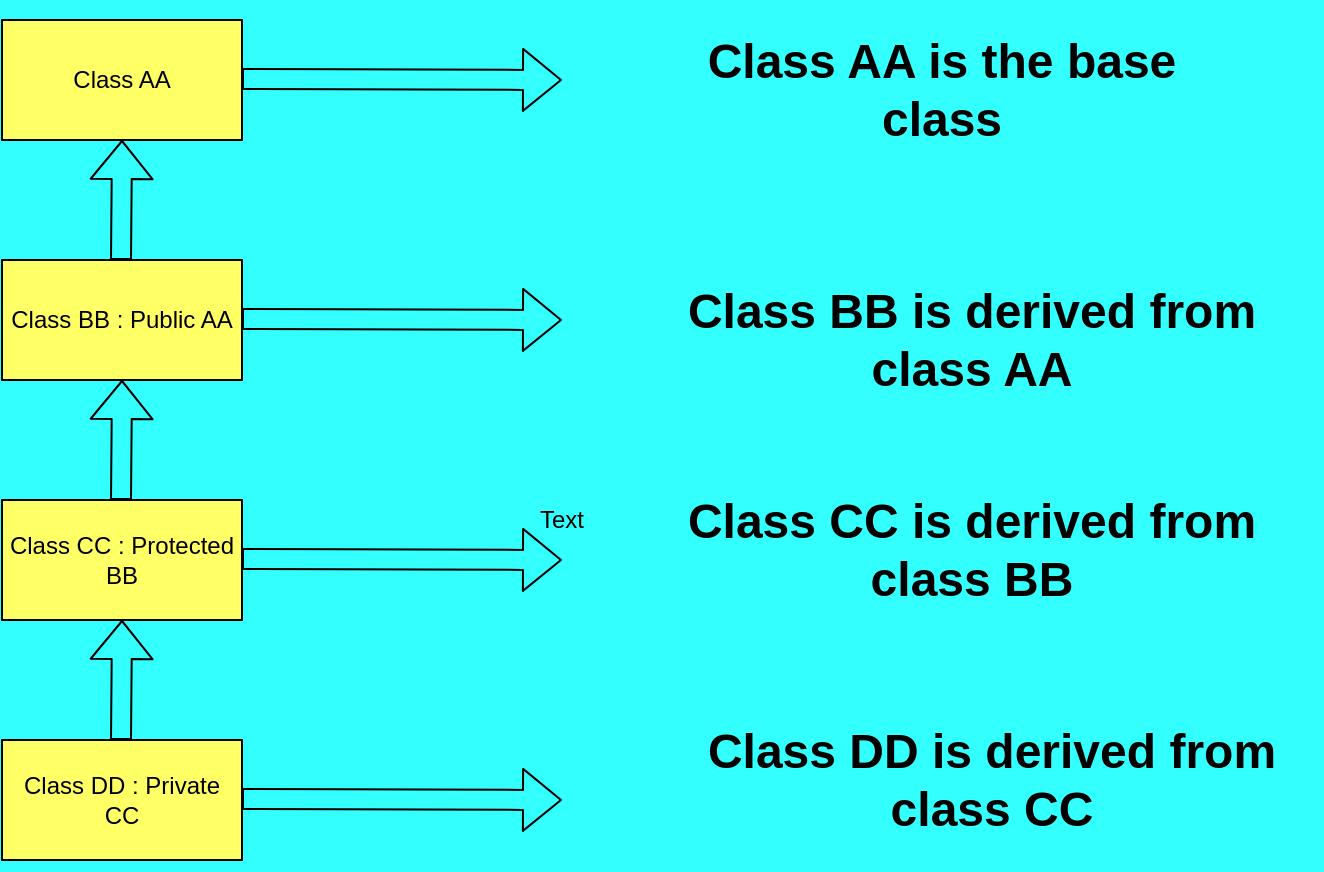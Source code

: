 <mxfile version="14.1.1" type="device"><diagram id="phvF1Au-0jwGk3AYU4m9" name="Page-1"><mxGraphModel dx="1038" dy="548" grid="1" gridSize="10" guides="1" tooltips="1" connect="1" arrows="1" fold="1" page="1" pageScale="1" pageWidth="850" pageHeight="1100" background="#33FFFF" math="0" shadow="0"><root><mxCell id="0"/><mxCell id="1" parent="0"/><mxCell id="JVDiSaJz5CfVXRb8G2ap-1" value="Class DD : Private CC" style="rounded=0;whiteSpace=wrap;html=1;fillColor=#FFFF66;" vertex="1" parent="1"><mxGeometry x="140" y="420" width="120" height="60" as="geometry"/></mxCell><mxCell id="JVDiSaJz5CfVXRb8G2ap-2" value="Class CC : Protected BB" style="rounded=0;whiteSpace=wrap;html=1;fillColor=#FFFF66;" vertex="1" parent="1"><mxGeometry x="140" y="300" width="120" height="60" as="geometry"/></mxCell><mxCell id="JVDiSaJz5CfVXRb8G2ap-3" value="Class BB : Public AA" style="rounded=0;whiteSpace=wrap;html=1;fillColor=#FFFF66;" vertex="1" parent="1"><mxGeometry x="140" y="180" width="120" height="60" as="geometry"/></mxCell><mxCell id="JVDiSaJz5CfVXRb8G2ap-4" value="Class AA" style="rounded=0;whiteSpace=wrap;html=1;fillColor=#FFFF66;" vertex="1" parent="1"><mxGeometry x="140" y="60" width="120" height="60" as="geometry"/></mxCell><mxCell id="JVDiSaJz5CfVXRb8G2ap-6" value="" style="shape=flexArrow;endArrow=classic;html=1;entryX=0.5;entryY=1;entryDx=0;entryDy=0;" edge="1" parent="1" target="JVDiSaJz5CfVXRb8G2ap-2"><mxGeometry width="50" height="50" relative="1" as="geometry"><mxPoint x="199.5" y="420" as="sourcePoint"/><mxPoint x="199.5" y="370" as="targetPoint"/></mxGeometry></mxCell><mxCell id="JVDiSaJz5CfVXRb8G2ap-8" value="" style="shape=flexArrow;endArrow=classic;html=1;entryX=0.5;entryY=1;entryDx=0;entryDy=0;" edge="1" parent="1"><mxGeometry width="50" height="50" relative="1" as="geometry"><mxPoint x="199.5" y="300" as="sourcePoint"/><mxPoint x="200" y="240" as="targetPoint"/></mxGeometry></mxCell><mxCell id="JVDiSaJz5CfVXRb8G2ap-9" value="" style="shape=flexArrow;endArrow=classic;html=1;entryX=0.5;entryY=1;entryDx=0;entryDy=0;" edge="1" parent="1"><mxGeometry width="50" height="50" relative="1" as="geometry"><mxPoint x="199.5" y="180" as="sourcePoint"/><mxPoint x="200" y="120" as="targetPoint"/></mxGeometry></mxCell><mxCell id="JVDiSaJz5CfVXRb8G2ap-12" value="" style="shape=flexArrow;endArrow=classic;html=1;" edge="1" parent="1"><mxGeometry width="50" height="50" relative="1" as="geometry"><mxPoint x="260" y="89.5" as="sourcePoint"/><mxPoint x="420" y="90" as="targetPoint"/></mxGeometry></mxCell><mxCell id="JVDiSaJz5CfVXRb8G2ap-13" value="" style="shape=flexArrow;endArrow=classic;html=1;" edge="1" parent="1"><mxGeometry width="50" height="50" relative="1" as="geometry"><mxPoint x="260" y="329.5" as="sourcePoint"/><mxPoint x="420" y="330" as="targetPoint"/></mxGeometry></mxCell><mxCell id="JVDiSaJz5CfVXRb8G2ap-14" value="" style="shape=flexArrow;endArrow=classic;html=1;" edge="1" parent="1"><mxGeometry width="50" height="50" relative="1" as="geometry"><mxPoint x="260" y="209.5" as="sourcePoint"/><mxPoint x="420" y="210" as="targetPoint"/></mxGeometry></mxCell><mxCell id="JVDiSaJz5CfVXRb8G2ap-15" value="" style="shape=flexArrow;endArrow=classic;html=1;" edge="1" parent="1"><mxGeometry width="50" height="50" relative="1" as="geometry"><mxPoint x="260" y="449.5" as="sourcePoint"/><mxPoint x="420" y="450" as="targetPoint"/></mxGeometry></mxCell><mxCell id="JVDiSaJz5CfVXRb8G2ap-16" value="&lt;h1&gt;&lt;b&gt;Class AA is the base class&lt;/b&gt;&lt;/h1&gt;" style="text;html=1;strokeColor=none;fillColor=none;align=center;verticalAlign=middle;whiteSpace=wrap;rounded=0;" vertex="1" parent="1"><mxGeometry x="470" y="70" width="280" height="50" as="geometry"/></mxCell><mxCell id="JVDiSaJz5CfVXRb8G2ap-17" value="&lt;h1&gt;Class BB is derived from class AA&lt;/h1&gt;" style="text;html=1;strokeColor=none;fillColor=none;align=center;verticalAlign=middle;whiteSpace=wrap;rounded=0;" vertex="1" parent="1"><mxGeometry x="470" y="200" width="310" height="40" as="geometry"/></mxCell><mxCell id="JVDiSaJz5CfVXRb8G2ap-18" value="Text" style="text;html=1;strokeColor=none;fillColor=none;align=center;verticalAlign=middle;whiteSpace=wrap;rounded=0;" vertex="1" parent="1"><mxGeometry x="400" y="300" width="40" height="20" as="geometry"/></mxCell><mxCell id="JVDiSaJz5CfVXRb8G2ap-19" value="&lt;h1&gt;Class CC is derived from class BB&lt;/h1&gt;" style="text;html=1;strokeColor=none;fillColor=none;align=center;verticalAlign=middle;whiteSpace=wrap;rounded=0;" vertex="1" parent="1"><mxGeometry x="450" y="300" width="350" height="50" as="geometry"/></mxCell><mxCell id="JVDiSaJz5CfVXRb8G2ap-20" value="&lt;h1&gt;Class DD is derived from class CC&lt;/h1&gt;" style="text;html=1;strokeColor=none;fillColor=none;align=center;verticalAlign=middle;whiteSpace=wrap;rounded=0;" vertex="1" parent="1"><mxGeometry x="470" y="420" width="330" height="40" as="geometry"/></mxCell></root></mxGraphModel></diagram></mxfile>
